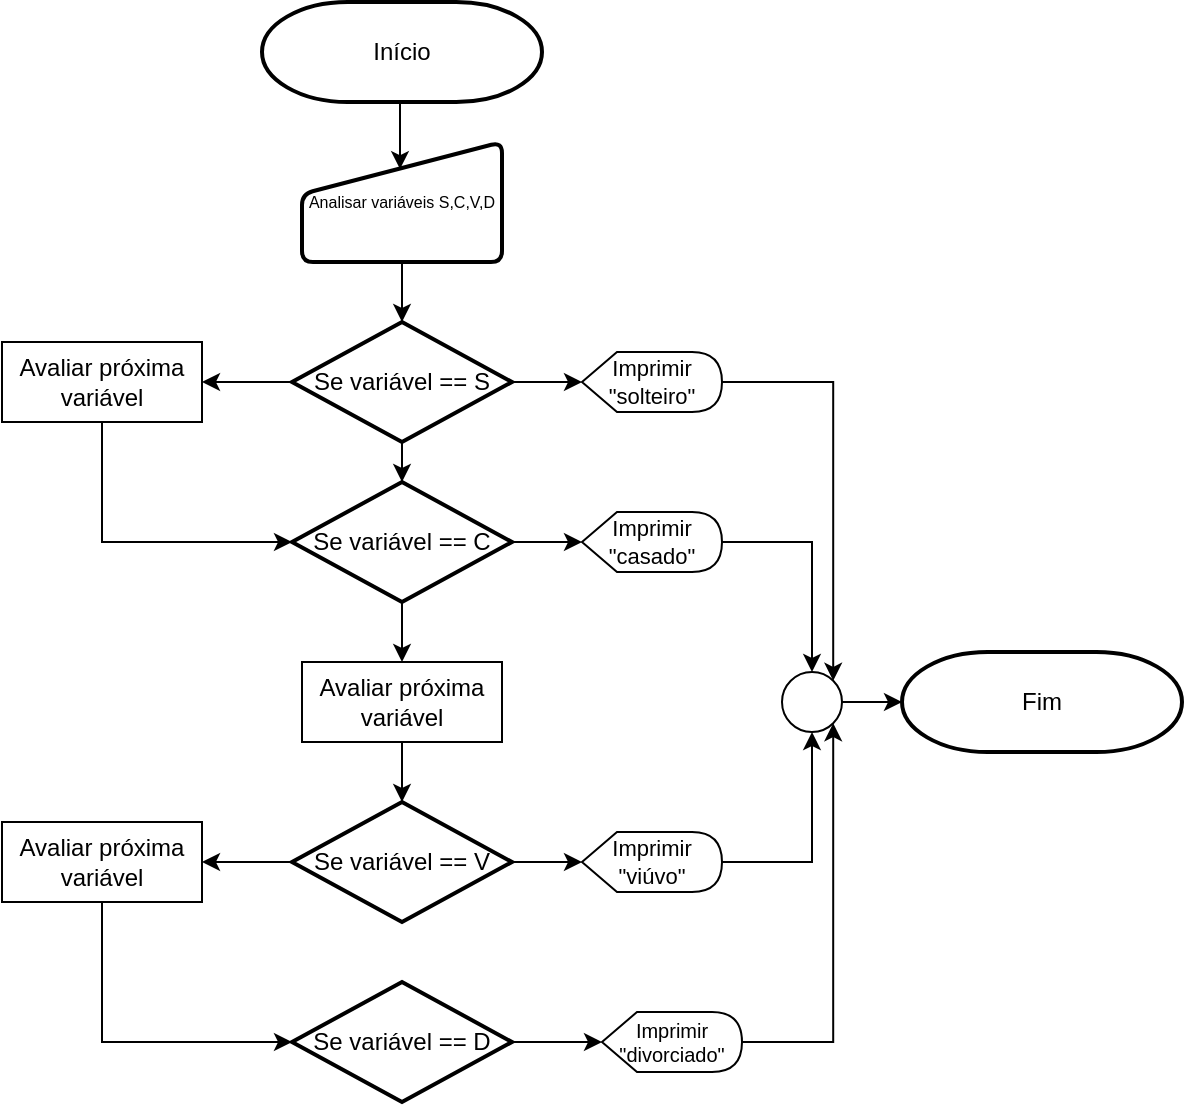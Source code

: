 <mxfile version="24.8.0">
  <diagram name="Página-1" id="bXCs3kC6eJ32azaC67L6">
    <mxGraphModel dx="815" dy="451" grid="1" gridSize="10" guides="1" tooltips="1" connect="1" arrows="1" fold="1" page="1" pageScale="1" pageWidth="827" pageHeight="1169" math="0" shadow="0">
      <root>
        <mxCell id="0" />
        <mxCell id="1" parent="0" />
        <mxCell id="bad-gQFQ_26xyxKBLIDS-2" value="Início" style="strokeWidth=2;html=1;shape=mxgraph.flowchart.terminator;whiteSpace=wrap;" vertex="1" parent="1">
          <mxGeometry x="320" y="50" width="140" height="50" as="geometry" />
        </mxCell>
        <mxCell id="bad-gQFQ_26xyxKBLIDS-8" value="" style="edgeStyle=orthogonalEdgeStyle;rounded=0;orthogonalLoop=1;jettySize=auto;html=1;" edge="1" parent="1" source="bad-gQFQ_26xyxKBLIDS-3" target="bad-gQFQ_26xyxKBLIDS-7">
          <mxGeometry relative="1" as="geometry" />
        </mxCell>
        <mxCell id="bad-gQFQ_26xyxKBLIDS-3" value="Analisar variáveis S,C,V,D" style="html=1;strokeWidth=2;shape=manualInput;whiteSpace=wrap;rounded=1;size=26;arcSize=11;fontSize=8;" vertex="1" parent="1">
          <mxGeometry x="340" y="120" width="100" height="60" as="geometry" />
        </mxCell>
        <mxCell id="bad-gQFQ_26xyxKBLIDS-6" style="edgeStyle=orthogonalEdgeStyle;rounded=0;orthogonalLoop=1;jettySize=auto;html=1;exitX=0.5;exitY=1;exitDx=0;exitDy=0;exitPerimeter=0;entryX=0.49;entryY=0.226;entryDx=0;entryDy=0;entryPerimeter=0;" edge="1" parent="1" source="bad-gQFQ_26xyxKBLIDS-2" target="bad-gQFQ_26xyxKBLIDS-3">
          <mxGeometry relative="1" as="geometry">
            <mxPoint x="390" y="130" as="targetPoint" />
          </mxGeometry>
        </mxCell>
        <mxCell id="bad-gQFQ_26xyxKBLIDS-11" value="" style="edgeStyle=orthogonalEdgeStyle;rounded=0;orthogonalLoop=1;jettySize=auto;html=1;" edge="1" parent="1" source="bad-gQFQ_26xyxKBLIDS-7" target="bad-gQFQ_26xyxKBLIDS-10">
          <mxGeometry relative="1" as="geometry" />
        </mxCell>
        <mxCell id="bad-gQFQ_26xyxKBLIDS-17" value="" style="edgeStyle=orthogonalEdgeStyle;rounded=0;orthogonalLoop=1;jettySize=auto;html=1;" edge="1" parent="1" source="bad-gQFQ_26xyxKBLIDS-7" target="bad-gQFQ_26xyxKBLIDS-13">
          <mxGeometry relative="1" as="geometry" />
        </mxCell>
        <mxCell id="bad-gQFQ_26xyxKBLIDS-22" value="" style="edgeStyle=orthogonalEdgeStyle;rounded=0;orthogonalLoop=1;jettySize=auto;html=1;" edge="1" parent="1" source="bad-gQFQ_26xyxKBLIDS-7" target="bad-gQFQ_26xyxKBLIDS-21">
          <mxGeometry relative="1" as="geometry" />
        </mxCell>
        <mxCell id="bad-gQFQ_26xyxKBLIDS-7" value="Se variável == S" style="strokeWidth=2;html=1;shape=mxgraph.flowchart.decision;whiteSpace=wrap;" vertex="1" parent="1">
          <mxGeometry x="335" y="210" width="110" height="60" as="geometry" />
        </mxCell>
        <mxCell id="bad-gQFQ_26xyxKBLIDS-19" value="" style="edgeStyle=orthogonalEdgeStyle;rounded=0;orthogonalLoop=1;jettySize=auto;html=1;" edge="1" parent="1" source="bad-gQFQ_26xyxKBLIDS-9" target="bad-gQFQ_26xyxKBLIDS-15">
          <mxGeometry relative="1" as="geometry" />
        </mxCell>
        <mxCell id="bad-gQFQ_26xyxKBLIDS-33" value="" style="edgeStyle=orthogonalEdgeStyle;rounded=0;orthogonalLoop=1;jettySize=auto;html=1;" edge="1" parent="1" source="bad-gQFQ_26xyxKBLIDS-9" target="bad-gQFQ_26xyxKBLIDS-24">
          <mxGeometry relative="1" as="geometry" />
        </mxCell>
        <mxCell id="bad-gQFQ_26xyxKBLIDS-9" value="Se variável == V" style="strokeWidth=2;html=1;shape=mxgraph.flowchart.decision;whiteSpace=wrap;" vertex="1" parent="1">
          <mxGeometry x="335" y="450" width="110" height="60" as="geometry" />
        </mxCell>
        <mxCell id="bad-gQFQ_26xyxKBLIDS-18" value="" style="edgeStyle=orthogonalEdgeStyle;rounded=0;orthogonalLoop=1;jettySize=auto;html=1;" edge="1" parent="1" source="bad-gQFQ_26xyxKBLIDS-10" target="bad-gQFQ_26xyxKBLIDS-16">
          <mxGeometry relative="1" as="geometry" />
        </mxCell>
        <mxCell id="bad-gQFQ_26xyxKBLIDS-31" value="" style="edgeStyle=orthogonalEdgeStyle;rounded=0;orthogonalLoop=1;jettySize=auto;html=1;" edge="1" parent="1" source="bad-gQFQ_26xyxKBLIDS-10" target="bad-gQFQ_26xyxKBLIDS-23">
          <mxGeometry relative="1" as="geometry" />
        </mxCell>
        <mxCell id="bad-gQFQ_26xyxKBLIDS-10" value="Se variável == C" style="strokeWidth=2;html=1;shape=mxgraph.flowchart.decision;whiteSpace=wrap;" vertex="1" parent="1">
          <mxGeometry x="335" y="290" width="110" height="60" as="geometry" />
        </mxCell>
        <mxCell id="bad-gQFQ_26xyxKBLIDS-37" style="edgeStyle=orthogonalEdgeStyle;rounded=0;orthogonalLoop=1;jettySize=auto;html=1;exitX=1;exitY=0.5;exitDx=0;exitDy=0;exitPerimeter=0;entryX=1;entryY=0;entryDx=0;entryDy=0;" edge="1" parent="1" source="bad-gQFQ_26xyxKBLIDS-13" target="bad-gQFQ_26xyxKBLIDS-35">
          <mxGeometry relative="1" as="geometry" />
        </mxCell>
        <mxCell id="bad-gQFQ_26xyxKBLIDS-13" value="Imprimir &quot;solteiro&quot;" style="shape=display;whiteSpace=wrap;html=1;fontSize=11;" vertex="1" parent="1">
          <mxGeometry x="480" y="225" width="70" height="30" as="geometry" />
        </mxCell>
        <mxCell id="bad-gQFQ_26xyxKBLIDS-39" style="edgeStyle=orthogonalEdgeStyle;rounded=0;orthogonalLoop=1;jettySize=auto;html=1;exitX=1;exitY=0.5;exitDx=0;exitDy=0;exitPerimeter=0;entryX=1;entryY=1;entryDx=0;entryDy=0;" edge="1" parent="1" source="bad-gQFQ_26xyxKBLIDS-14" target="bad-gQFQ_26xyxKBLIDS-35">
          <mxGeometry relative="1" as="geometry" />
        </mxCell>
        <mxCell id="bad-gQFQ_26xyxKBLIDS-14" value="Imprimir &quot;divorciado&quot;" style="shape=display;whiteSpace=wrap;html=1;fontSize=10;" vertex="1" parent="1">
          <mxGeometry x="490" y="555" width="70" height="30" as="geometry" />
        </mxCell>
        <mxCell id="bad-gQFQ_26xyxKBLIDS-38" style="edgeStyle=orthogonalEdgeStyle;rounded=0;orthogonalLoop=1;jettySize=auto;html=1;exitX=1;exitY=0.5;exitDx=0;exitDy=0;exitPerimeter=0;entryX=0.5;entryY=1;entryDx=0;entryDy=0;" edge="1" parent="1" source="bad-gQFQ_26xyxKBLIDS-15" target="bad-gQFQ_26xyxKBLIDS-35">
          <mxGeometry relative="1" as="geometry" />
        </mxCell>
        <mxCell id="bad-gQFQ_26xyxKBLIDS-15" value="Imprimir &quot;viúvo&quot;" style="shape=display;whiteSpace=wrap;html=1;fontSize=11;" vertex="1" parent="1">
          <mxGeometry x="480" y="465" width="70" height="30" as="geometry" />
        </mxCell>
        <mxCell id="bad-gQFQ_26xyxKBLIDS-36" style="edgeStyle=orthogonalEdgeStyle;rounded=0;orthogonalLoop=1;jettySize=auto;html=1;exitX=1;exitY=0.5;exitDx=0;exitDy=0;exitPerimeter=0;" edge="1" parent="1" source="bad-gQFQ_26xyxKBLIDS-16" target="bad-gQFQ_26xyxKBLIDS-35">
          <mxGeometry relative="1" as="geometry" />
        </mxCell>
        <mxCell id="bad-gQFQ_26xyxKBLIDS-16" value="Imprimir &quot;casado&quot;" style="shape=display;whiteSpace=wrap;html=1;fontSize=11;" vertex="1" parent="1">
          <mxGeometry x="480" y="305" width="70" height="30" as="geometry" />
        </mxCell>
        <mxCell id="bad-gQFQ_26xyxKBLIDS-21" value="Avaliar próxima variável" style="rounded=0;whiteSpace=wrap;html=1;" vertex="1" parent="1">
          <mxGeometry x="190" y="220" width="100" height="40" as="geometry" />
        </mxCell>
        <mxCell id="bad-gQFQ_26xyxKBLIDS-32" value="" style="edgeStyle=orthogonalEdgeStyle;rounded=0;orthogonalLoop=1;jettySize=auto;html=1;" edge="1" parent="1" source="bad-gQFQ_26xyxKBLIDS-23" target="bad-gQFQ_26xyxKBLIDS-9">
          <mxGeometry relative="1" as="geometry" />
        </mxCell>
        <mxCell id="bad-gQFQ_26xyxKBLIDS-23" value="Avaliar próxima variável" style="rounded=0;whiteSpace=wrap;html=1;" vertex="1" parent="1">
          <mxGeometry x="340" y="380" width="100" height="40" as="geometry" />
        </mxCell>
        <mxCell id="bad-gQFQ_26xyxKBLIDS-24" value="Avaliar próxima variável" style="rounded=0;whiteSpace=wrap;html=1;" vertex="1" parent="1">
          <mxGeometry x="190" y="460" width="100" height="40" as="geometry" />
        </mxCell>
        <mxCell id="bad-gQFQ_26xyxKBLIDS-29" value="" style="edgeStyle=orthogonalEdgeStyle;rounded=0;orthogonalLoop=1;jettySize=auto;html=1;" edge="1" parent="1" source="bad-gQFQ_26xyxKBLIDS-26" target="bad-gQFQ_26xyxKBLIDS-14">
          <mxGeometry relative="1" as="geometry" />
        </mxCell>
        <mxCell id="bad-gQFQ_26xyxKBLIDS-26" value="Se variável == D" style="strokeWidth=2;html=1;shape=mxgraph.flowchart.decision;whiteSpace=wrap;" vertex="1" parent="1">
          <mxGeometry x="335" y="540" width="110" height="60" as="geometry" />
        </mxCell>
        <mxCell id="bad-gQFQ_26xyxKBLIDS-30" style="edgeStyle=orthogonalEdgeStyle;rounded=0;orthogonalLoop=1;jettySize=auto;html=1;exitX=0.5;exitY=1;exitDx=0;exitDy=0;entryX=0;entryY=0.5;entryDx=0;entryDy=0;entryPerimeter=0;" edge="1" parent="1" source="bad-gQFQ_26xyxKBLIDS-21" target="bad-gQFQ_26xyxKBLIDS-10">
          <mxGeometry relative="1" as="geometry" />
        </mxCell>
        <mxCell id="bad-gQFQ_26xyxKBLIDS-34" style="edgeStyle=orthogonalEdgeStyle;rounded=0;orthogonalLoop=1;jettySize=auto;html=1;exitX=0.5;exitY=1;exitDx=0;exitDy=0;entryX=0;entryY=0.5;entryDx=0;entryDy=0;entryPerimeter=0;" edge="1" parent="1" source="bad-gQFQ_26xyxKBLIDS-24" target="bad-gQFQ_26xyxKBLIDS-26">
          <mxGeometry relative="1" as="geometry" />
        </mxCell>
        <mxCell id="bad-gQFQ_26xyxKBLIDS-42" value="" style="edgeStyle=orthogonalEdgeStyle;rounded=0;orthogonalLoop=1;jettySize=auto;html=1;" edge="1" parent="1" source="bad-gQFQ_26xyxKBLIDS-35" target="bad-gQFQ_26xyxKBLIDS-41">
          <mxGeometry relative="1" as="geometry" />
        </mxCell>
        <mxCell id="bad-gQFQ_26xyxKBLIDS-35" value="" style="ellipse;whiteSpace=wrap;html=1;aspect=fixed;" vertex="1" parent="1">
          <mxGeometry x="580" y="385" width="30" height="30" as="geometry" />
        </mxCell>
        <mxCell id="bad-gQFQ_26xyxKBLIDS-41" value="Fim" style="strokeWidth=2;html=1;shape=mxgraph.flowchart.terminator;whiteSpace=wrap;" vertex="1" parent="1">
          <mxGeometry x="640" y="375" width="140" height="50" as="geometry" />
        </mxCell>
      </root>
    </mxGraphModel>
  </diagram>
</mxfile>

